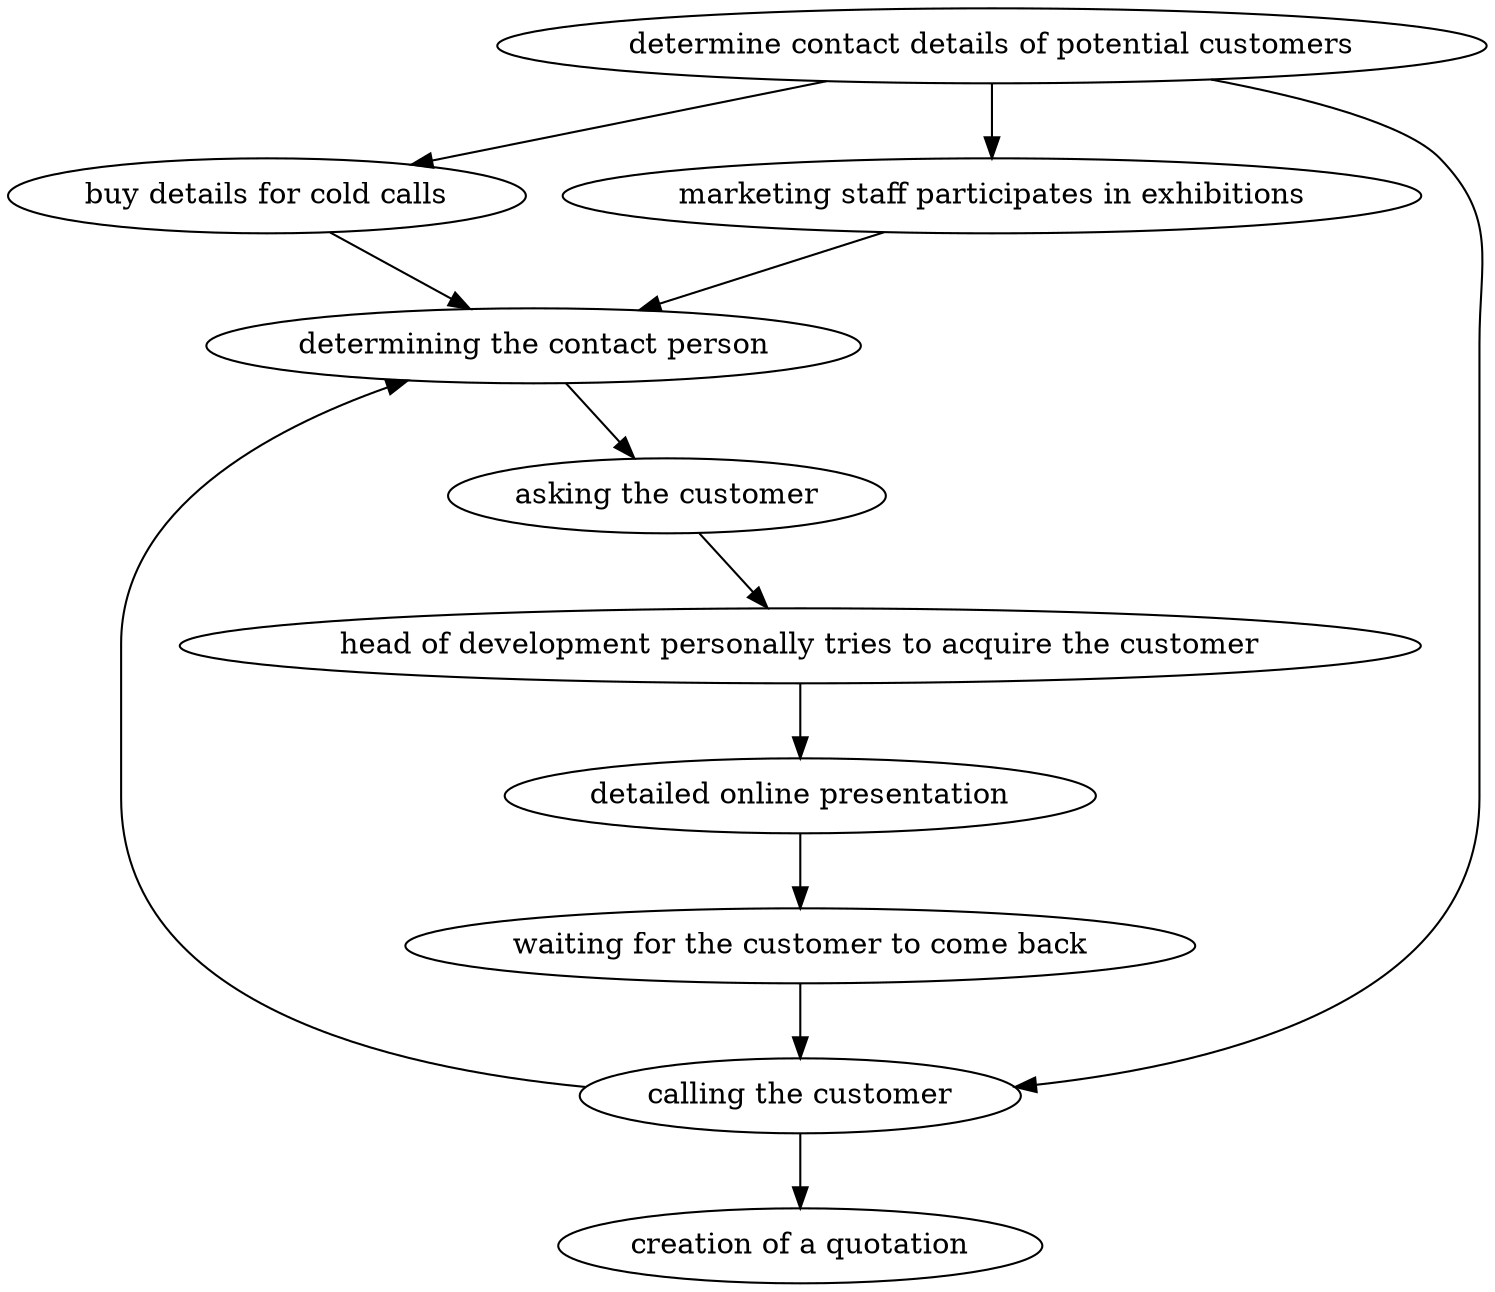 strict digraph "doc-6.4" {
	graph [name="doc-6.4"];
	"determine contact details of potential customers"	[attrs="{'type': 'Activity', 'label': 'determine contact details of potential customers'}"];
	"buy details for cold calls"	[attrs="{'type': 'Activity', 'label': 'buy details for cold calls'}"];
	"determine contact details of potential customers" -> "buy details for cold calls"	[attrs="{'type': 'flow', 'label': 'flow'}"];
	"marketing staff participates in exhibitions"	[attrs="{'type': 'Activity', 'label': 'marketing staff participates in exhibitions'}"];
	"determine contact details of potential customers" -> "marketing staff participates in exhibitions"	[attrs="{'type': 'flow', 'label': 'flow'}"];
	"calling the customer"	[attrs="{'type': 'Activity', 'label': 'calling the customer'}"];
	"determine contact details of potential customers" -> "calling the customer"	[attrs="{'type': 'flow', 'label': 'flow'}"];
	"determining the contact person"	[attrs="{'type': 'Activity', 'label': 'determining the contact person'}"];
	"buy details for cold calls" -> "determining the contact person"	[attrs="{'type': 'flow', 'label': 'flow'}"];
	"marketing staff participates in exhibitions" -> "determining the contact person"	[attrs="{'type': 'flow', 'label': 'flow'}"];
	"calling the customer" -> "determining the contact person"	[attrs="{'type': 'flow', 'label': 'flow'}"];
	"creation of a quotation"	[attrs="{'type': 'Activity', 'label': 'creation of a quotation'}"];
	"calling the customer" -> "creation of a quotation"	[attrs="{'type': 'flow', 'label': 'flow'}"];
	"asking the customer"	[attrs="{'type': 'Activity', 'label': 'asking the customer'}"];
	"determining the contact person" -> "asking the customer"	[attrs="{'type': 'flow', 'label': 'flow'}"];
	"head of development personally tries to acquire the customer"	[attrs="{'type': 'Activity', 'label': 'head of development personally tries to acquire the customer'}"];
	"asking the customer" -> "head of development personally tries to acquire the customer"	[attrs="{'type': 'flow', 'label': 'flow'}"];
	"detailed online presentation"	[attrs="{'type': 'Activity', 'label': 'detailed online presentation'}"];
	"head of development personally tries to acquire the customer" -> "detailed online presentation"	[attrs="{'type': 'flow', 'label': 'flow'}"];
	"waiting for the customer to come back"	[attrs="{'type': 'Activity', 'label': 'waiting for the customer to come back'}"];
	"detailed online presentation" -> "waiting for the customer to come back"	[attrs="{'type': 'flow', 'label': 'flow'}"];
	"waiting for the customer to come back" -> "calling the customer"	[attrs="{'type': 'flow', 'label': 'flow'}"];
}
